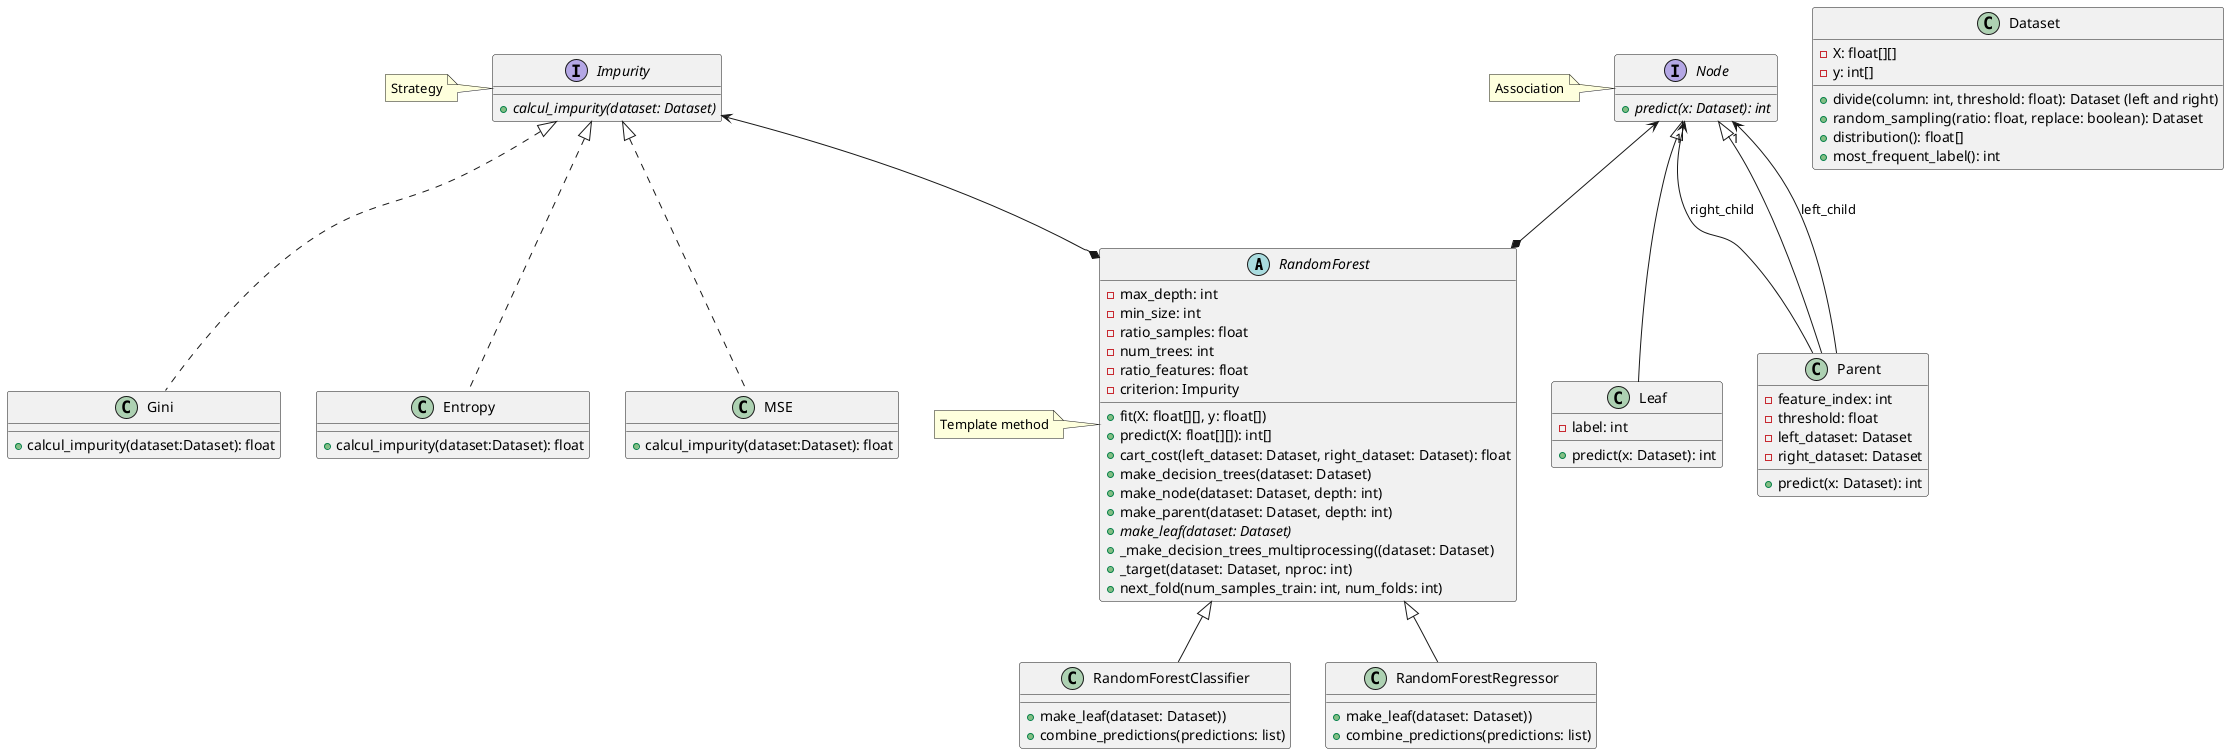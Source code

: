 @startuml
'https://plantuml.com/sequence-diagram


abstract class RandomForest{
- max_depth: int
- min_size: int
- ratio_samples: float
- num_trees: int
- ratio_features: float
- criterion: Impurity
+ fit(X: float[][], y: float[])
+ predict(X: float[][]): int[]
+ cart_cost(left_dataset: Dataset, right_dataset: Dataset): float
+ make_decision_trees(dataset: Dataset)
+ make_node(dataset: Dataset, depth: int)
+ make_parent(dataset: Dataset, depth: int)
+ <i>make_leaf(dataset: Dataset)</i>
+ _make_decision_trees_multiprocessing((dataset: Dataset)
+ _target(dataset: Dataset, nproc: int)
+ next_fold(num_samples_train: int, num_folds: int)
}

class RandomForestClassifier{
+ make_leaf(dataset: Dataset))
+ combine_predictions(predictions: list)
}

class RandomForestRegressor{
+ make_leaf(dataset: Dataset))
+ combine_predictions(predictions: list)
}

RandomForest ^-- RandomForestClassifier
RandomForest ^-- RandomForestRegressor




interface Impurity{
+ <i>calcul_impurity(dataset: Dataset)</i>
}

class Gini{
+ calcul_impurity(dataset:Dataset): float
}

class Entropy{
+ calcul_impurity(dataset:Dataset): float
}

class MSE{
+ calcul_impurity(dataset:Dataset): float
}

Impurity  <|.. Gini
Impurity  <|.. Entropy
Impurity  <|.. MSE
Impurity <--* RandomForest




interface Node{
+ <i>predict(x: Dataset): int</i>
}

class Leaf{
- label: int
+ predict(x: Dataset): int
}

class Parent{
- feature_index: int
- threshold: float
- left_dataset: Dataset
- right_dataset: Dataset
+ predict(x: Dataset): int
}

Node ^-- Leaf
Node ^-- Parent
Parent --> "1" Node : left_child
Parent --> "1" Node : right_child
Node <--* RandomForest




class Dataset{
- X: float[][]
- y: int[]
+ divide(column: int, threshold: float): Dataset (left and right)
+ random_sampling(ratio: float, replace: boolean): Dataset
+ distribution(): float[]
+ most_frequent_label(): int
}

interface Impurity
note left: Strategy

abstract class RandomForest
note left: Template method

interface Node
note left: Association

@enduml